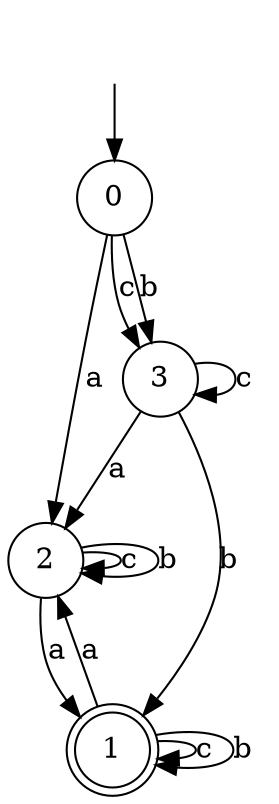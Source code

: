 digraph g {
__start [label=""shape=none]
	0[shape="circle" label="0"]
	1[shape="doublecircle" label="1"]
	2[shape="circle" label="2"]
	3[shape="circle" label="3"]
__start -> 0
	0->3 [label="c"]
	0->3 [label="b"]
	0->2 [label="a"]
	1->1 [label="c"]
	1->1 [label="b"]
	1->2 [label="a"]
	2->2 [label="c"]
	2->2 [label="b"]
	2->1 [label="a"]
	3->3 [label="c"]
	3->1 [label="b"]
	3->2 [label="a"]
}